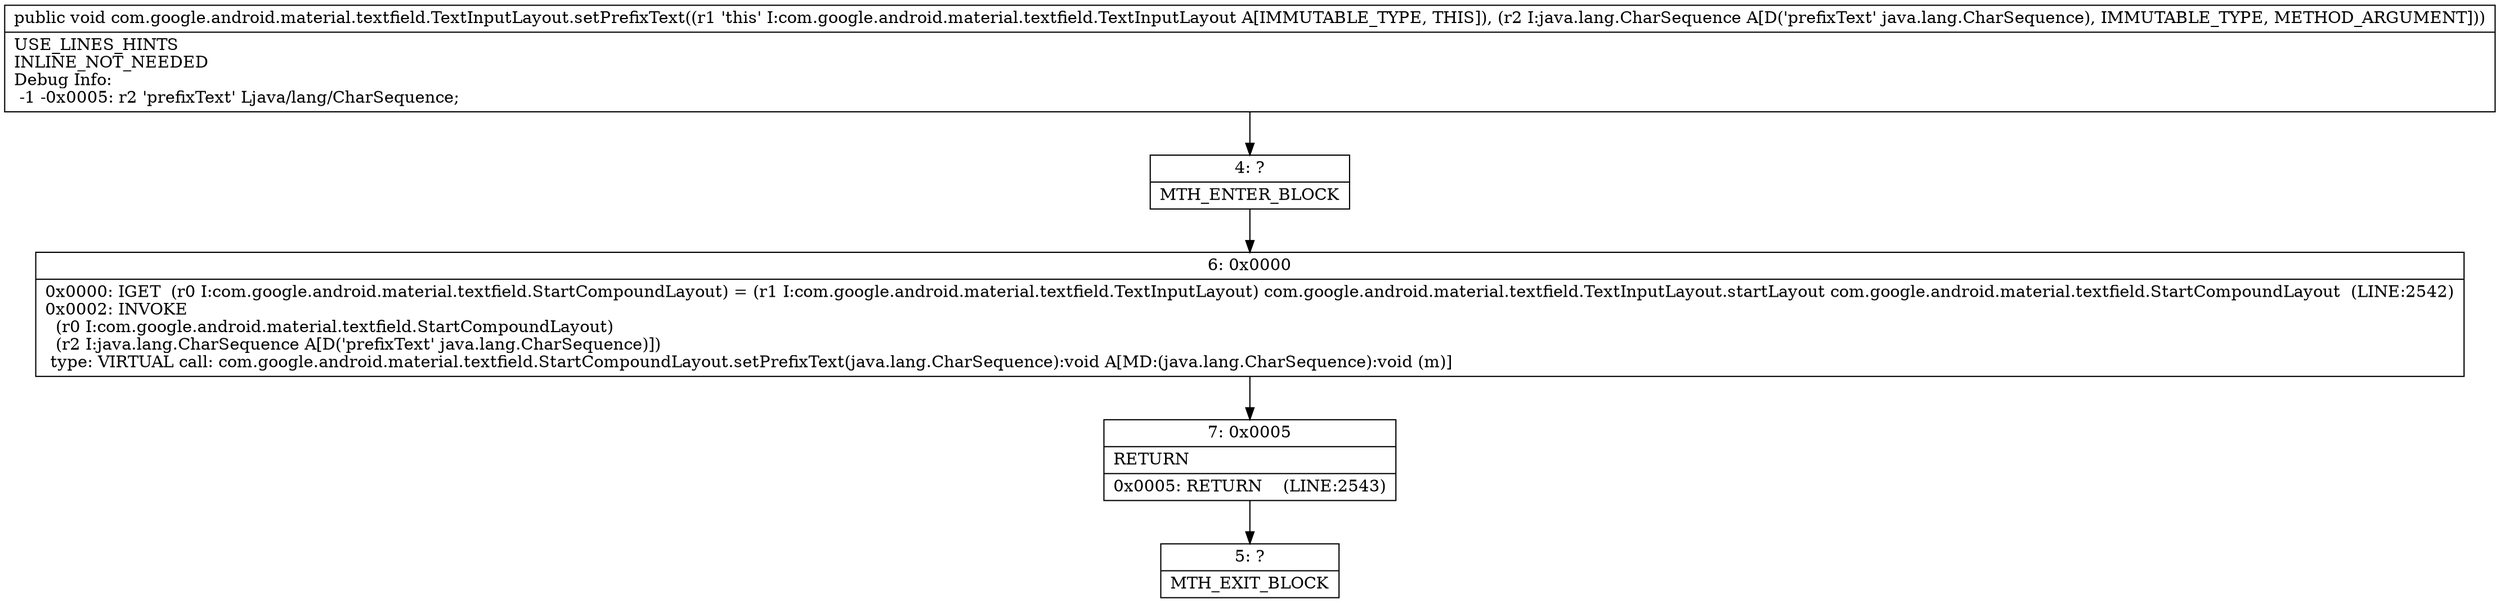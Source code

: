 digraph "CFG forcom.google.android.material.textfield.TextInputLayout.setPrefixText(Ljava\/lang\/CharSequence;)V" {
Node_4 [shape=record,label="{4\:\ ?|MTH_ENTER_BLOCK\l}"];
Node_6 [shape=record,label="{6\:\ 0x0000|0x0000: IGET  (r0 I:com.google.android.material.textfield.StartCompoundLayout) = (r1 I:com.google.android.material.textfield.TextInputLayout) com.google.android.material.textfield.TextInputLayout.startLayout com.google.android.material.textfield.StartCompoundLayout  (LINE:2542)\l0x0002: INVOKE  \l  (r0 I:com.google.android.material.textfield.StartCompoundLayout)\l  (r2 I:java.lang.CharSequence A[D('prefixText' java.lang.CharSequence)])\l type: VIRTUAL call: com.google.android.material.textfield.StartCompoundLayout.setPrefixText(java.lang.CharSequence):void A[MD:(java.lang.CharSequence):void (m)]\l}"];
Node_7 [shape=record,label="{7\:\ 0x0005|RETURN\l|0x0005: RETURN    (LINE:2543)\l}"];
Node_5 [shape=record,label="{5\:\ ?|MTH_EXIT_BLOCK\l}"];
MethodNode[shape=record,label="{public void com.google.android.material.textfield.TextInputLayout.setPrefixText((r1 'this' I:com.google.android.material.textfield.TextInputLayout A[IMMUTABLE_TYPE, THIS]), (r2 I:java.lang.CharSequence A[D('prefixText' java.lang.CharSequence), IMMUTABLE_TYPE, METHOD_ARGUMENT]))  | USE_LINES_HINTS\lINLINE_NOT_NEEDED\lDebug Info:\l  \-1 \-0x0005: r2 'prefixText' Ljava\/lang\/CharSequence;\l}"];
MethodNode -> Node_4;Node_4 -> Node_6;
Node_6 -> Node_7;
Node_7 -> Node_5;
}


